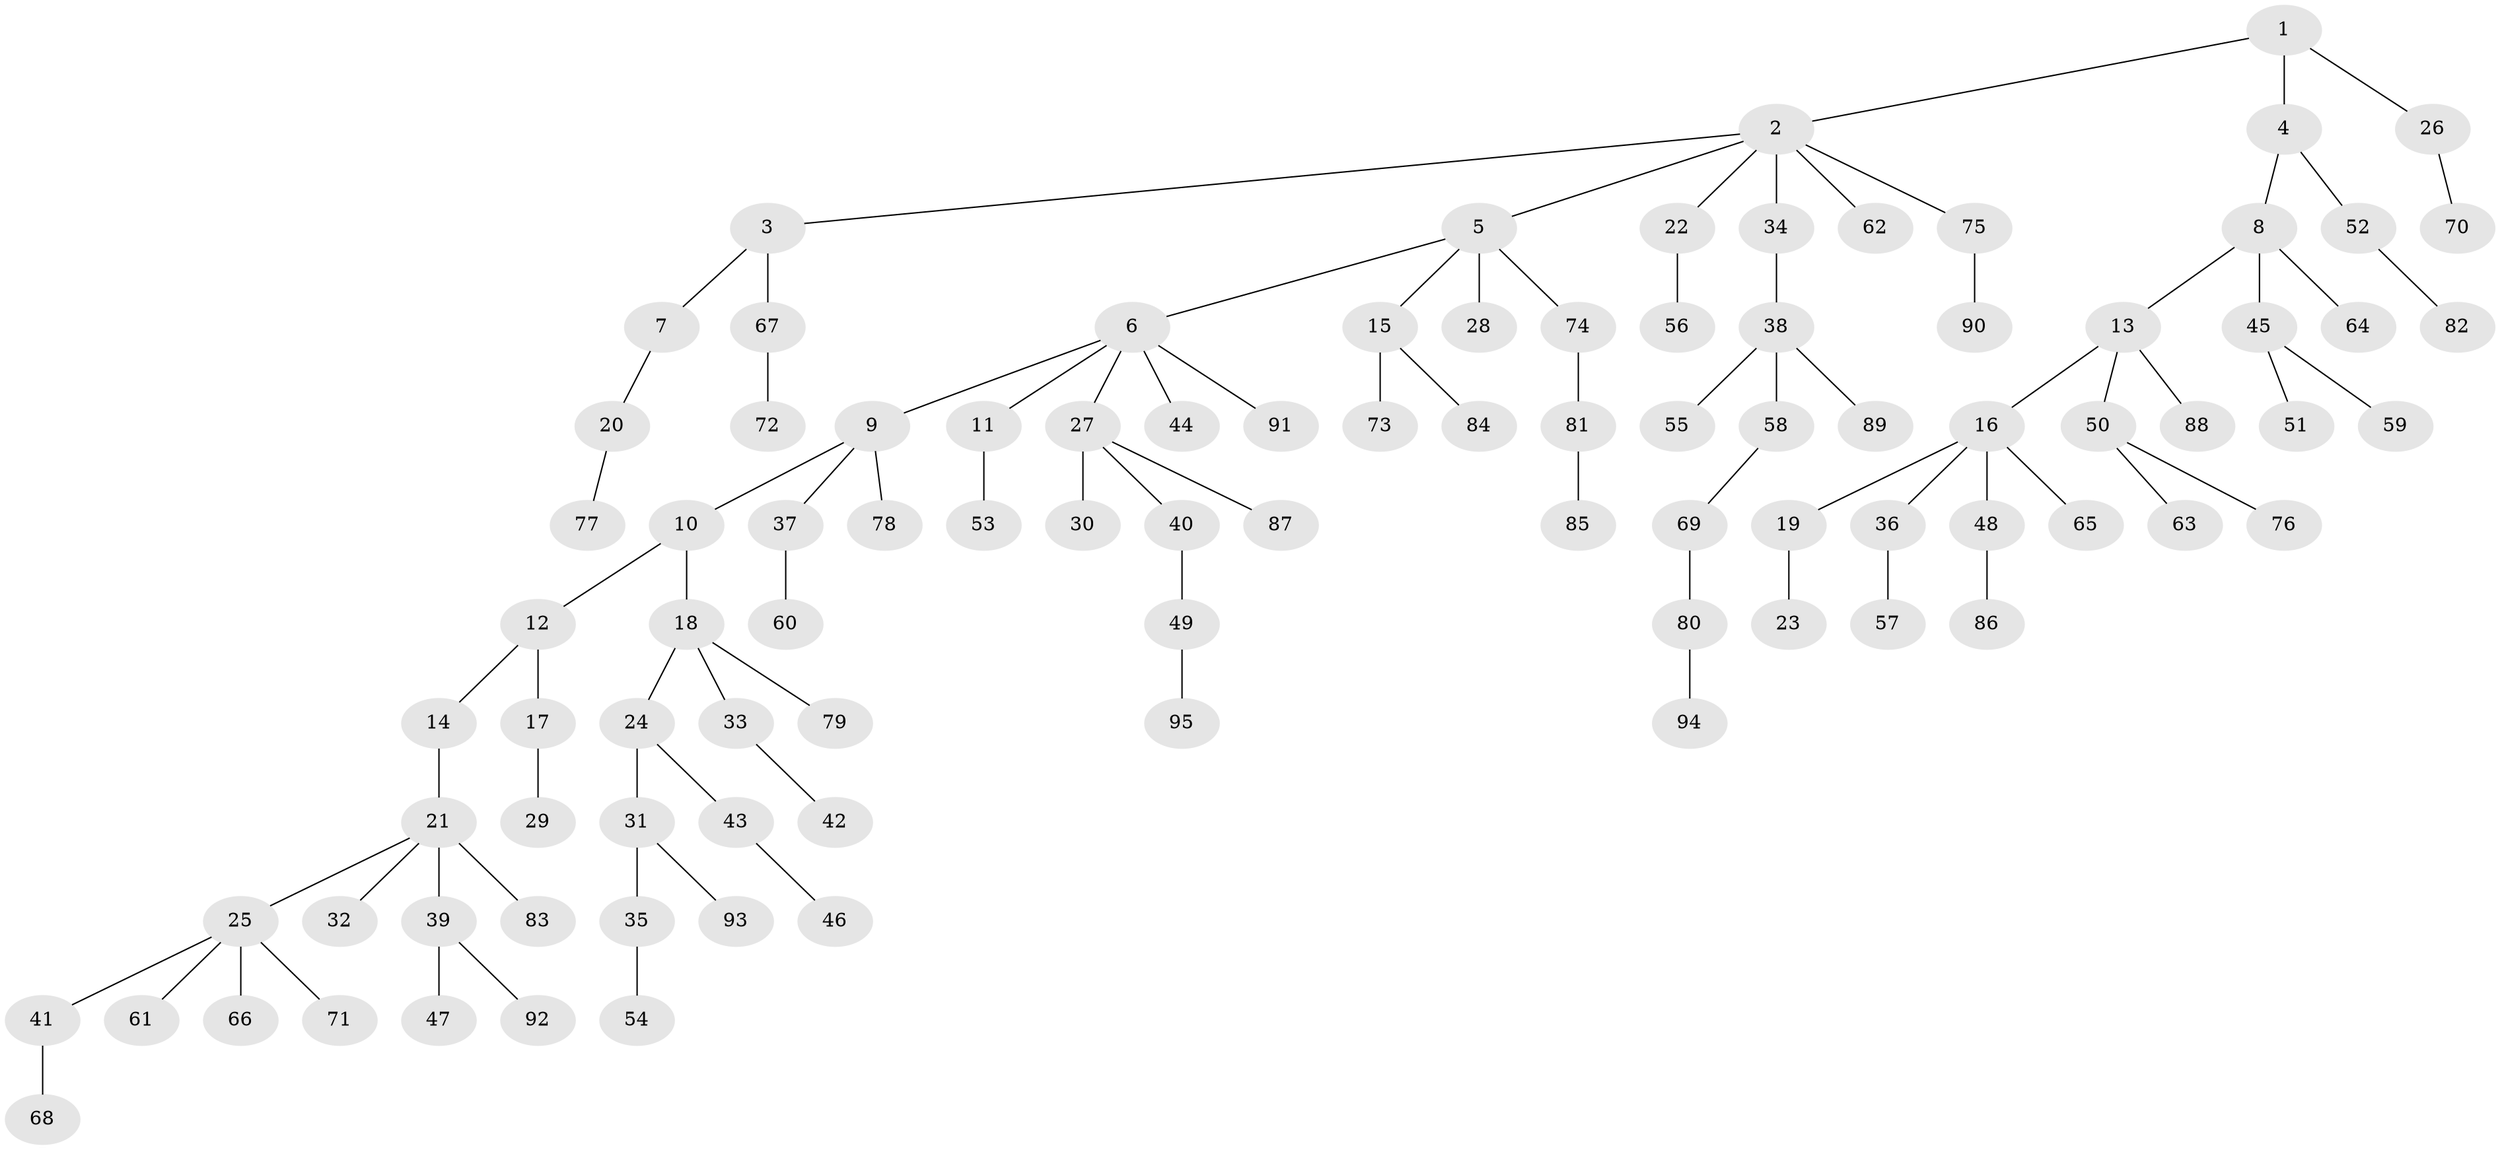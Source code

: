 // Generated by graph-tools (version 1.1) at 2025/11/02/27/25 16:11:26]
// undirected, 95 vertices, 94 edges
graph export_dot {
graph [start="1"]
  node [color=gray90,style=filled];
  1;
  2;
  3;
  4;
  5;
  6;
  7;
  8;
  9;
  10;
  11;
  12;
  13;
  14;
  15;
  16;
  17;
  18;
  19;
  20;
  21;
  22;
  23;
  24;
  25;
  26;
  27;
  28;
  29;
  30;
  31;
  32;
  33;
  34;
  35;
  36;
  37;
  38;
  39;
  40;
  41;
  42;
  43;
  44;
  45;
  46;
  47;
  48;
  49;
  50;
  51;
  52;
  53;
  54;
  55;
  56;
  57;
  58;
  59;
  60;
  61;
  62;
  63;
  64;
  65;
  66;
  67;
  68;
  69;
  70;
  71;
  72;
  73;
  74;
  75;
  76;
  77;
  78;
  79;
  80;
  81;
  82;
  83;
  84;
  85;
  86;
  87;
  88;
  89;
  90;
  91;
  92;
  93;
  94;
  95;
  1 -- 2;
  1 -- 4;
  1 -- 26;
  2 -- 3;
  2 -- 5;
  2 -- 22;
  2 -- 34;
  2 -- 62;
  2 -- 75;
  3 -- 7;
  3 -- 67;
  4 -- 8;
  4 -- 52;
  5 -- 6;
  5 -- 15;
  5 -- 28;
  5 -- 74;
  6 -- 9;
  6 -- 11;
  6 -- 27;
  6 -- 44;
  6 -- 91;
  7 -- 20;
  8 -- 13;
  8 -- 45;
  8 -- 64;
  9 -- 10;
  9 -- 37;
  9 -- 78;
  10 -- 12;
  10 -- 18;
  11 -- 53;
  12 -- 14;
  12 -- 17;
  13 -- 16;
  13 -- 50;
  13 -- 88;
  14 -- 21;
  15 -- 73;
  15 -- 84;
  16 -- 19;
  16 -- 36;
  16 -- 48;
  16 -- 65;
  17 -- 29;
  18 -- 24;
  18 -- 33;
  18 -- 79;
  19 -- 23;
  20 -- 77;
  21 -- 25;
  21 -- 32;
  21 -- 39;
  21 -- 83;
  22 -- 56;
  24 -- 31;
  24 -- 43;
  25 -- 41;
  25 -- 61;
  25 -- 66;
  25 -- 71;
  26 -- 70;
  27 -- 30;
  27 -- 40;
  27 -- 87;
  31 -- 35;
  31 -- 93;
  33 -- 42;
  34 -- 38;
  35 -- 54;
  36 -- 57;
  37 -- 60;
  38 -- 55;
  38 -- 58;
  38 -- 89;
  39 -- 47;
  39 -- 92;
  40 -- 49;
  41 -- 68;
  43 -- 46;
  45 -- 51;
  45 -- 59;
  48 -- 86;
  49 -- 95;
  50 -- 63;
  50 -- 76;
  52 -- 82;
  58 -- 69;
  67 -- 72;
  69 -- 80;
  74 -- 81;
  75 -- 90;
  80 -- 94;
  81 -- 85;
}
